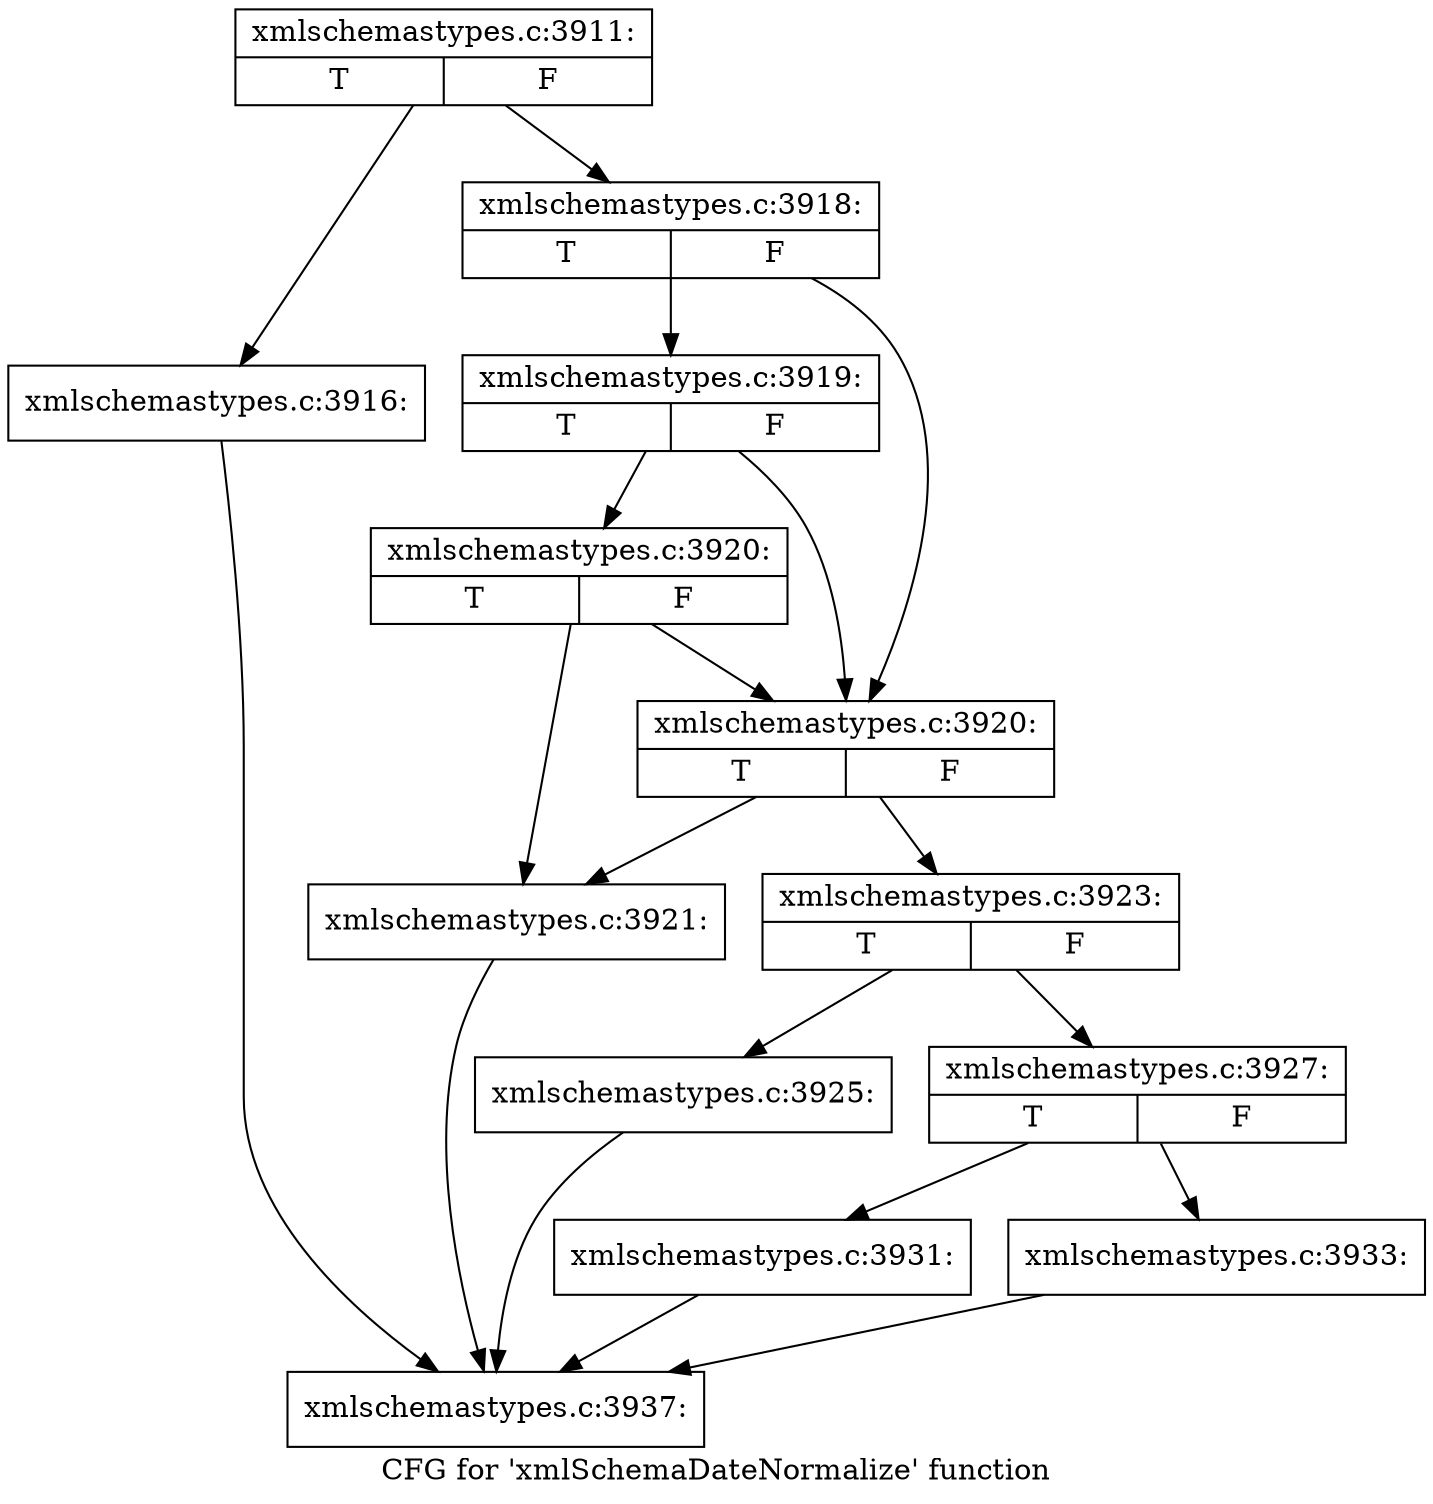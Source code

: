 digraph "CFG for 'xmlSchemaDateNormalize' function" {
	label="CFG for 'xmlSchemaDateNormalize' function";

	Node0x5a3cf60 [shape=record,label="{xmlschemastypes.c:3911:|{<s0>T|<s1>F}}"];
	Node0x5a3cf60 -> Node0x58748c0;
	Node0x5a3cf60 -> Node0x5874910;
	Node0x58748c0 [shape=record,label="{xmlschemastypes.c:3916:}"];
	Node0x58748c0 -> Node0x587da50;
	Node0x5874910 [shape=record,label="{xmlschemastypes.c:3918:|{<s0>T|<s1>F}}"];
	Node0x5874910 -> Node0x5874f10;
	Node0x5874910 -> Node0x5874e10;
	Node0x5874f10 [shape=record,label="{xmlschemastypes.c:3919:|{<s0>T|<s1>F}}"];
	Node0x5874f10 -> Node0x5874e90;
	Node0x5874f10 -> Node0x5874e10;
	Node0x5874e90 [shape=record,label="{xmlschemastypes.c:3920:|{<s0>T|<s1>F}}"];
	Node0x5874e90 -> Node0x5874d70;
	Node0x5874e90 -> Node0x5874e10;
	Node0x5874e10 [shape=record,label="{xmlschemastypes.c:3920:|{<s0>T|<s1>F}}"];
	Node0x5874e10 -> Node0x5874d70;
	Node0x5874e10 -> Node0x5874dc0;
	Node0x5874d70 [shape=record,label="{xmlschemastypes.c:3921:}"];
	Node0x5874d70 -> Node0x587da50;
	Node0x5874dc0 [shape=record,label="{xmlschemastypes.c:3923:|{<s0>T|<s1>F}}"];
	Node0x5874dc0 -> Node0x5876290;
	Node0x5874dc0 -> Node0x587dc50;
	Node0x5876290 [shape=record,label="{xmlschemastypes.c:3925:}"];
	Node0x5876290 -> Node0x587da50;
	Node0x587dc50 [shape=record,label="{xmlschemastypes.c:3927:|{<s0>T|<s1>F}}"];
	Node0x587dc50 -> Node0x587ee20;
	Node0x587dc50 -> Node0x587f150;
	Node0x587ee20 [shape=record,label="{xmlschemastypes.c:3931:}"];
	Node0x587ee20 -> Node0x587da50;
	Node0x587f150 [shape=record,label="{xmlschemastypes.c:3933:}"];
	Node0x587f150 -> Node0x587da50;
	Node0x587da50 [shape=record,label="{xmlschemastypes.c:3937:}"];
}
